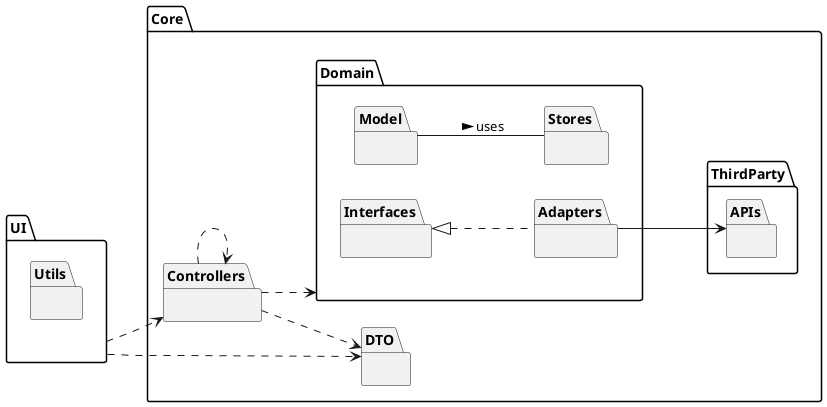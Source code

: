 @startuml
hide empty methods
hide empty attributes
left to right direction
skinparam classAttributeIconSize 0

package Core {

package Domain {

package Model {}

package Stores {}

package Adapters {

}

package Interfaces {}

}

package DTO {

}

package Controllers {


}

package ThirdParty {
package APIs {}
}

}

package UI {
package Utils {

}


}

Controllers ..> Domain
Controllers ..> DTO
Controllers ..> Controllers
UI ..> Controllers
UI ..> DTO
Model -- Stores : uses >
Interfaces <|.. Adapters
Adapters --> APIs

@enduml